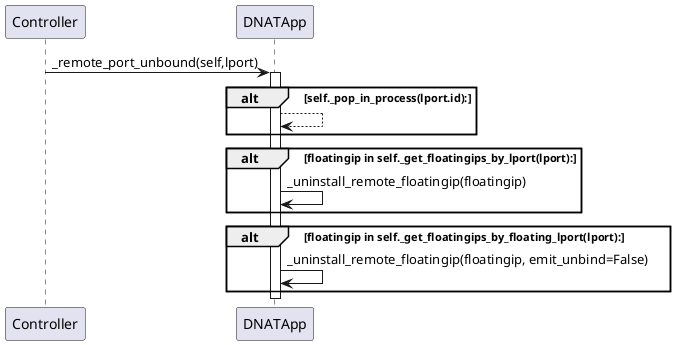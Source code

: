 @startuml remote port unbound
Controller->DNATApp:_remote_port_unbound(self,lport)
activate DNATApp
'  # In case the port is flagged as in process, remove flag and ignore
alt self._pop_in_process(lport.id):
    DNATApp-->DNATApp:
end
alt floatingip in self._get_floatingips_by_lport(lport):
    DNATApp->DNATApp:_uninstall_remote_floatingip(floatingip)
end
alt floatingip in self._get_floatingips_by_floating_lport(lport):
    DNATApp->DNATApp:_uninstall_remote_floatingip(floatingip, emit_unbind=False)
end
deactivate
@enduml